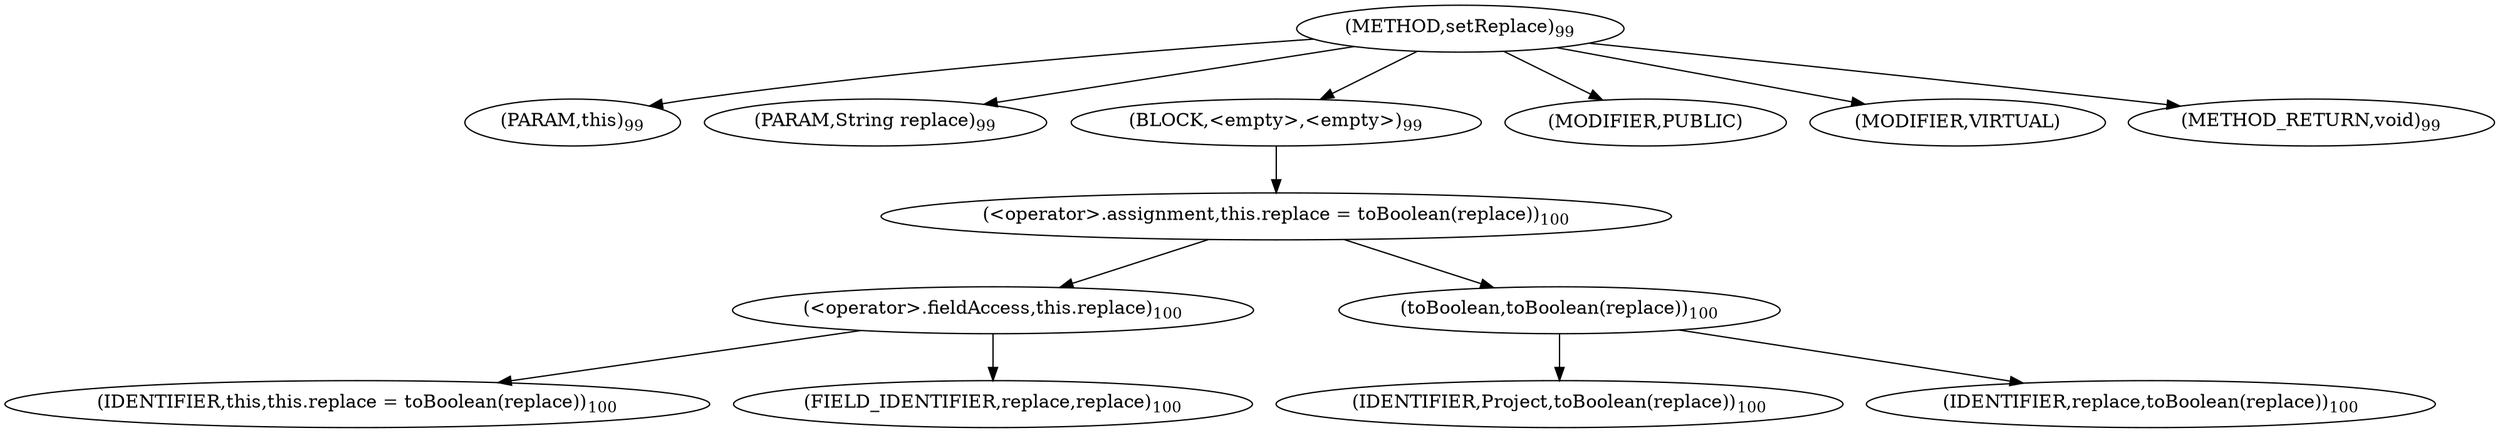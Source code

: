 digraph "setReplace" {  
"47" [label = <(METHOD,setReplace)<SUB>99</SUB>> ]
"8" [label = <(PARAM,this)<SUB>99</SUB>> ]
"48" [label = <(PARAM,String replace)<SUB>99</SUB>> ]
"49" [label = <(BLOCK,&lt;empty&gt;,&lt;empty&gt;)<SUB>99</SUB>> ]
"50" [label = <(&lt;operator&gt;.assignment,this.replace = toBoolean(replace))<SUB>100</SUB>> ]
"51" [label = <(&lt;operator&gt;.fieldAccess,this.replace)<SUB>100</SUB>> ]
"7" [label = <(IDENTIFIER,this,this.replace = toBoolean(replace))<SUB>100</SUB>> ]
"52" [label = <(FIELD_IDENTIFIER,replace,replace)<SUB>100</SUB>> ]
"53" [label = <(toBoolean,toBoolean(replace))<SUB>100</SUB>> ]
"54" [label = <(IDENTIFIER,Project,toBoolean(replace))<SUB>100</SUB>> ]
"55" [label = <(IDENTIFIER,replace,toBoolean(replace))<SUB>100</SUB>> ]
"56" [label = <(MODIFIER,PUBLIC)> ]
"57" [label = <(MODIFIER,VIRTUAL)> ]
"58" [label = <(METHOD_RETURN,void)<SUB>99</SUB>> ]
  "47" -> "8" 
  "47" -> "48" 
  "47" -> "49" 
  "47" -> "56" 
  "47" -> "57" 
  "47" -> "58" 
  "49" -> "50" 
  "50" -> "51" 
  "50" -> "53" 
  "51" -> "7" 
  "51" -> "52" 
  "53" -> "54" 
  "53" -> "55" 
}
